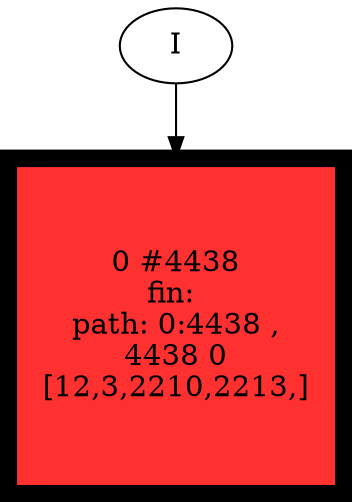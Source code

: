 // produced with flexfringe // 
digraph DFA {
	0 [label="root" shape=box];
		I -> 0;
	0 [ label="0 #4438
fin: 
 path: 0:4438 , 
4438 0
[12,3,2210,2213,]" , style=filled, fillcolor="firebrick1", width=2.24052, height=2.24052, penwidth=8.39818];
}
